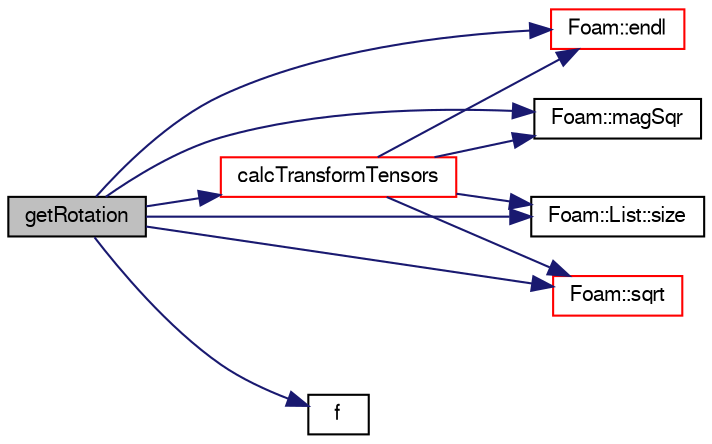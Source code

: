 digraph "getRotation"
{
  bgcolor="transparent";
  edge [fontname="FreeSans",fontsize="10",labelfontname="FreeSans",labelfontsize="10"];
  node [fontname="FreeSans",fontsize="10",shape=record];
  rankdir="LR";
  Node159 [label="getRotation",height=0.2,width=0.4,color="black", fillcolor="grey75", style="filled", fontcolor="black"];
  Node159 -> Node160 [color="midnightblue",fontsize="10",style="solid",fontname="FreeSans"];
  Node160 [label="calcTransformTensors",height=0.2,width=0.4,color="red",URL="$a27426.html#a9d4253385a22a2eef36016591dcd52cd",tooltip="Calculate the transformation tensors. "];
  Node160 -> Node162 [color="midnightblue",fontsize="10",style="solid",fontname="FreeSans"];
  Node162 [label="Foam::endl",height=0.2,width=0.4,color="red",URL="$a21124.html#a2db8fe02a0d3909e9351bb4275b23ce4",tooltip="Add newline and flush stream. "];
  Node160 -> Node165 [color="midnightblue",fontsize="10",style="solid",fontname="FreeSans"];
  Node165 [label="Foam::magSqr",height=0.2,width=0.4,color="black",URL="$a21124.html#ae6fff2c6981e6d9618aa5038e69def6e"];
  Node160 -> Node178 [color="midnightblue",fontsize="10",style="solid",fontname="FreeSans"];
  Node178 [label="Foam::List::size",height=0.2,width=0.4,color="black",URL="$a25694.html#a8a5f6fa29bd4b500caf186f60245b384",tooltip="Override size to be inconsistent with allocated storage. "];
  Node160 -> Node179 [color="midnightblue",fontsize="10",style="solid",fontname="FreeSans"];
  Node179 [label="Foam::sqrt",height=0.2,width=0.4,color="red",URL="$a21124.html#a8616bd62eebf2342a80222fecb1bda71"];
  Node159 -> Node162 [color="midnightblue",fontsize="10",style="solid",fontname="FreeSans"];
  Node159 -> Node183 [color="midnightblue",fontsize="10",style="solid",fontname="FreeSans"];
  Node183 [label="f",height=0.2,width=0.4,color="black",URL="$a17900.html#a888be93833ac7a23170555c69c690288"];
  Node159 -> Node165 [color="midnightblue",fontsize="10",style="solid",fontname="FreeSans"];
  Node159 -> Node178 [color="midnightblue",fontsize="10",style="solid",fontname="FreeSans"];
  Node159 -> Node179 [color="midnightblue",fontsize="10",style="solid",fontname="FreeSans"];
}
